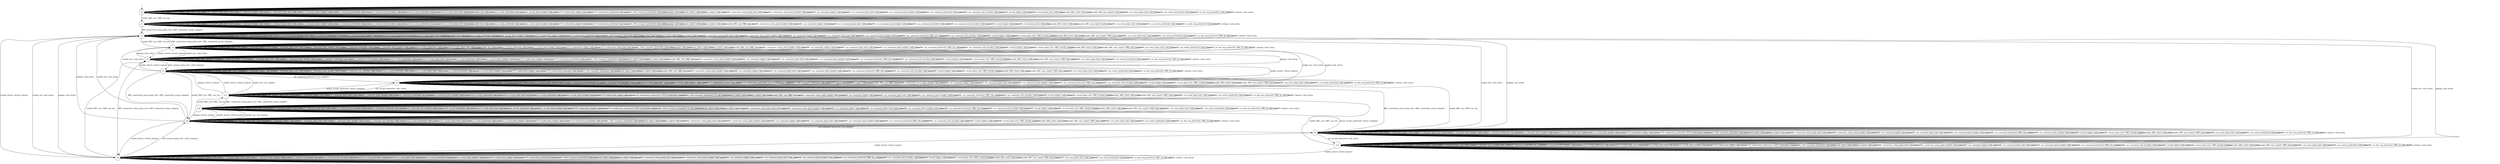 digraph g {
__start0 [label="" shape="none"];

	s0 [shape="circle" label="s0"];
	s1 [shape="circle" label="s1"];
	s2 [shape="circle" label="s2"];
	s3 [shape="circle" label="s3"];
	s4 [shape="circle" label="s4"];
	s5 [shape="circle" label="s5"];
	s6 [shape="circle" label="s6"];
	s7 [shape="circle" label="s7"];
	s8 [shape="circle" label="s8"];
	s9 [shape="circle" label="s9"];
	s10 [shape="circle" label="s10"];
	s11 [shape="circle" label="s11"];
	s12 [shape="circle" label="s12"];
	s0 -> s0 [label="enable_attach / null_action"];
	s0 -> s0 [label="identity_request_plain_text / null_action"];
	s0 -> s0 [label="auth_request_plain_text / null_action"];
	s0 -> s0 [label="sm_command_replay / null_action"];
	s0 -> s0 [label="sm_command_plain_text / null_action"];
	s0 -> s0 [label="sm_command_plain_header / null_action"];
	s0 -> s0 [label="sm_command_protected / null_action"];
	s0 -> s0 [label="sm_command_null_security / null_action"];
	s0 -> s0 [label="attach_accept_protected / null_action"];
	s0 -> s0 [label="attach_accept_plain_text / null_action"];
	s0 -> s0 [label="enable_tau / null_action"];
	s0 -> s0 [label="tau_accept_protected / null_action"];
	s0 -> s0 [label="tau_accept_plain_header / null_action"];
	s0 -> s0 [label="GUTI_reallocation_replay / null_action"];
	s0 -> s0 [label="GUTI_reallocation_protected / null_action"];
	s0 -> s0 [label="DL_NAS_transport_protected / null_action"];
	s0 -> s0 [label="paging / null_action"];
	s0 -> s0 [label="auth_reject / null_action"];
	s0 -> s0 [label="tau_reject / null_action"];
	s0 -> s1 [label="enable_RRC_con / RRC_con_req"];
	s0 -> s0 [label="RRC_connection_setup_plain_text / null_action"];
	s0 -> s0 [label="RRC_connection_setup_plain_header / null_action"];
	s0 -> s0 [label="RRC_sm_command_replay / null_action"];
	s0 -> s0 [label="RRC_sm_command_plain_text / null_action"];
	s0 -> s0 [label="RRC_sm_command_plain_header / null_action"];
	s0 -> s0 [label="RRC_sm_command_protected / null_action"];
	s0 -> s0 [label="RRC_sm_command_null_security / null_action"];
	s0 -> s0 [label="RRC_reconf_replay / null_action"];
	s0 -> s0 [label="RRC_reconf_plain_text / null_action"];
	s0 -> s0 [label="enable_RRC_reest / null_action"];
	s0 -> s0 [label="enable_RRC_mea_report / null_action"];
	s0 -> s0 [label="RRC_con_reest_plain_text / null_action"];
	s0 -> s0 [label="RRC_con_reeest_protected / null_action"];
	s0 -> s0 [label="RRC_ue_info_req_protected / null_action"];
	s0 -> s0 [label="RRC_release / null_action"];
	s1 -> s1 [label="enable_attach / null_action"];
	s1 -> s1 [label="identity_request_plain_text / null_action"];
	s1 -> s1 [label="auth_request_plain_text / null_action"];
	s1 -> s1 [label="sm_command_replay / null_action"];
	s1 -> s1 [label="sm_command_plain_text / null_action"];
	s1 -> s1 [label="sm_command_plain_header / null_action"];
	s1 -> s1 [label="sm_command_protected / null_action"];
	s1 -> s1 [label="sm_command_null_security / null_action"];
	s1 -> s1 [label="attach_accept_protected / null_action"];
	s1 -> s1 [label="attach_accept_plain_text / null_action"];
	s1 -> s1 [label="enable_tau / null_action"];
	s1 -> s1 [label="tau_accept_protected / null_action"];
	s1 -> s1 [label="tau_accept_plain_header / null_action"];
	s1 -> s1 [label="GUTI_reallocation_replay / null_action"];
	s1 -> s1 [label="GUTI_reallocation_protected / null_action"];
	s1 -> s1 [label="DL_NAS_transport_protected / null_action"];
	s1 -> s1 [label="paging / null_action"];
	s1 -> s1 [label="auth_reject / null_action"];
	s1 -> s1 [label="tau_reject / null_action"];
	s1 -> s1 [label="enable_RRC_con / RRC_con_req"];
	s1 -> s2 [label="RRC_connection_setup_plain_text / RRC_connection_setup_complete"];
	s1 -> s1 [label="RRC_connection_setup_plain_header / null_action"];
	s1 -> s1 [label="RRC_sm_command_replay / null_action"];
	s1 -> s1 [label="RRC_sm_command_plain_text / null_action"];
	s1 -> s1 [label="RRC_sm_command_plain_header / null_action"];
	s1 -> s1 [label="RRC_sm_command_protected / null_action"];
	s1 -> s1 [label="RRC_sm_command_null_security / null_action"];
	s1 -> s1 [label="RRC_reconf_replay / null_action"];
	s1 -> s1 [label="RRC_reconf_plain_text / null_action"];
	s1 -> s1 [label="enable_RRC_reest / null_action"];
	s1 -> s1 [label="enable_RRC_mea_report / null_action"];
	s1 -> s1 [label="RRC_con_reest_plain_text / null_action"];
	s1 -> s1 [label="RRC_con_reeest_protected / null_action"];
	s1 -> s1 [label="RRC_ue_info_req_protected / null_action"];
	s1 -> s1 [label="RRC_release / null_action"];
	s2 -> s4 [label="enable_attach / attach_request"];
	s2 -> s2 [label="identity_request_plain_text / null_action"];
	s2 -> s2 [label="auth_request_plain_text / null_action"];
	s2 -> s2 [label="sm_command_replay / null_action"];
	s2 -> s2 [label="sm_command_plain_text / null_action"];
	s2 -> s2 [label="sm_command_plain_header / null_action"];
	s2 -> s2 [label="sm_command_protected / null_action"];
	s2 -> s2 [label="sm_command_null_security / null_action"];
	s2 -> s2 [label="attach_accept_protected / null_action"];
	s2 -> s2 [label="attach_accept_plain_text / null_action"];
	s2 -> s2 [label="enable_tau / null_action"];
	s2 -> s2 [label="tau_accept_protected / null_action"];
	s2 -> s2 [label="tau_accept_plain_header / null_action"];
	s2 -> s2 [label="GUTI_reallocation_replay / null_action"];
	s2 -> s2 [label="GUTI_reallocation_protected / null_action"];
	s2 -> s2 [label="DL_NAS_transport_protected / null_action"];
	s2 -> s2 [label="paging / null_action"];
	s2 -> s2 [label="auth_reject / null_action"];
	s2 -> s2 [label="tau_reject / null_action"];
	s2 -> s3 [label="enable_RRC_con / RRC_con_req"];
	s2 -> s2 [label="RRC_connection_setup_plain_text / null_action"];
	s2 -> s2 [label="RRC_connection_setup_plain_header / null_action"];
	s2 -> s2 [label="RRC_sm_command_replay / null_action"];
	s2 -> s2 [label="RRC_sm_command_plain_text / null_action"];
	s2 -> s2 [label="RRC_sm_command_plain_header / null_action"];
	s2 -> s2 [label="RRC_sm_command_protected / RRC_sm_complete"];
	s2 -> s2 [label="RRC_sm_command_null_security / null_action"];
	s2 -> s2 [label="RRC_reconf_replay / null_action"];
	s2 -> s2 [label="RRC_reconf_plain_text / RRC_reconf_complete"];
	s2 -> s2 [label="enable_RRC_reest / null_action"];
	s2 -> s2 [label="enable_RRC_mea_report / RRC_mea_report"];
	s2 -> s2 [label="RRC_con_reest_plain_text / null_action"];
	s2 -> s2 [label="RRC_con_reeest_protected / null_action"];
	s2 -> s2 [label="RRC_ue_info_req_protected / RRC_ue_info_req"];
	s2 -> s2 [label="RRC_release / null_action"];
	s3 -> s5 [label="enable_attach / attach_request"];
	s3 -> s3 [label="identity_request_plain_text / null_action"];
	s3 -> s3 [label="auth_request_plain_text / null_action"];
	s3 -> s3 [label="sm_command_replay / null_action"];
	s3 -> s3 [label="sm_command_plain_text / null_action"];
	s3 -> s3 [label="sm_command_plain_header / null_action"];
	s3 -> s3 [label="sm_command_protected / null_action"];
	s3 -> s3 [label="sm_command_null_security / null_action"];
	s3 -> s3 [label="attach_accept_protected / null_action"];
	s3 -> s3 [label="attach_accept_plain_text / null_action"];
	s3 -> s3 [label="enable_tau / null_action"];
	s3 -> s3 [label="tau_accept_protected / null_action"];
	s3 -> s3 [label="tau_accept_plain_header / null_action"];
	s3 -> s3 [label="GUTI_reallocation_replay / null_action"];
	s3 -> s3 [label="GUTI_reallocation_protected / null_action"];
	s3 -> s3 [label="DL_NAS_transport_protected / null_action"];
	s3 -> s3 [label="paging / null_action"];
	s3 -> s3 [label="auth_reject / null_action"];
	s3 -> s3 [label="tau_reject / null_action"];
	s3 -> s3 [label="enable_RRC_con / RRC_con_req"];
	s3 -> s2 [label="RRC_connection_setup_plain_text / RRC_connection_setup_complete"];
	s3 -> s3 [label="RRC_connection_setup_plain_header / null_action"];
	s3 -> s3 [label="RRC_sm_command_replay / null_action"];
	s3 -> s3 [label="RRC_sm_command_plain_text / null_action"];
	s3 -> s3 [label="RRC_sm_command_plain_header / null_action"];
	s3 -> s3 [label="RRC_sm_command_protected / RRC_sm_complete"];
	s3 -> s3 [label="RRC_sm_command_null_security / null_action"];
	s3 -> s3 [label="RRC_reconf_replay / null_action"];
	s3 -> s3 [label="RRC_reconf_plain_text / RRC_reconf_complete"];
	s3 -> s3 [label="enable_RRC_reest / null_action"];
	s3 -> s3 [label="enable_RRC_mea_report / RRC_mea_report"];
	s3 -> s3 [label="RRC_con_reest_plain_text / null_action"];
	s3 -> s3 [label="RRC_con_reeest_protected / null_action"];
	s3 -> s3 [label="RRC_ue_info_req_protected / RRC_ue_info_req"];
	s3 -> s3 [label="RRC_release / null_action"];
	s4 -> s4 [label="enable_attach / attach_request"];
	s4 -> s4 [label="identity_request_plain_text / identity_response"];
	s4 -> s6 [label="auth_request_plain_text / auth_response"];
	s4 -> s4 [label="sm_command_replay / null_action"];
	s4 -> s4 [label="sm_command_plain_text / null_action"];
	s4 -> s4 [label="sm_command_plain_header / null_action"];
	s4 -> s4 [label="sm_command_protected / sm_reject"];
	s4 -> s4 [label="sm_command_null_security / null_action"];
	s4 -> s4 [label="attach_accept_protected / null_action"];
	s4 -> s4 [label="attach_accept_plain_text / null_action"];
	s4 -> s2 [label="enable_tau / null_action"];
	s4 -> s4 [label="tau_accept_protected / null_action"];
	s4 -> s4 [label="tau_accept_plain_header / null_action"];
	s4 -> s4 [label="GUTI_reallocation_replay / null_action"];
	s4 -> s4 [label="GUTI_reallocation_protected / null_action"];
	s4 -> s4 [label="DL_NAS_transport_protected / null_action"];
	s4 -> s2 [label="paging / null_action"];
	s4 -> s4 [label="auth_reject / null_action"];
	s4 -> s4 [label="tau_reject / null_action"];
	s4 -> s5 [label="enable_RRC_con / RRC_con_req"];
	s4 -> s4 [label="RRC_connection_setup_plain_text / null_action"];
	s4 -> s4 [label="RRC_connection_setup_plain_header / null_action"];
	s4 -> s4 [label="RRC_sm_command_replay / null_action"];
	s4 -> s4 [label="RRC_sm_command_plain_text / null_action"];
	s4 -> s4 [label="RRC_sm_command_plain_header / null_action"];
	s4 -> s4 [label="RRC_sm_command_protected / RRC_sm_complete"];
	s4 -> s4 [label="RRC_sm_command_null_security / null_action"];
	s4 -> s4 [label="RRC_reconf_replay / null_action"];
	s4 -> s4 [label="RRC_reconf_plain_text / RRC_reconf_complete"];
	s4 -> s4 [label="enable_RRC_reest / null_action"];
	s4 -> s4 [label="enable_RRC_mea_report / RRC_mea_report"];
	s4 -> s4 [label="RRC_con_reest_plain_text / null_action"];
	s4 -> s4 [label="RRC_con_reeest_protected / null_action"];
	s4 -> s4 [label="RRC_ue_info_req_protected / RRC_ue_info_req"];
	s4 -> s4 [label="RRC_release / null_action"];
	s5 -> s5 [label="enable_attach / attach_request"];
	s5 -> s5 [label="identity_request_plain_text / identity_response"];
	s5 -> s7 [label="auth_request_plain_text / auth_response"];
	s5 -> s5 [label="sm_command_replay / null_action"];
	s5 -> s5 [label="sm_command_plain_text / null_action"];
	s5 -> s5 [label="sm_command_plain_header / null_action"];
	s5 -> s5 [label="sm_command_protected / sm_reject"];
	s5 -> s5 [label="sm_command_null_security / null_action"];
	s5 -> s5 [label="attach_accept_protected / null_action"];
	s5 -> s5 [label="attach_accept_plain_text / null_action"];
	s5 -> s3 [label="enable_tau / null_action"];
	s5 -> s5 [label="tau_accept_protected / null_action"];
	s5 -> s5 [label="tau_accept_plain_header / null_action"];
	s5 -> s5 [label="GUTI_reallocation_replay / null_action"];
	s5 -> s5 [label="GUTI_reallocation_protected / null_action"];
	s5 -> s5 [label="DL_NAS_transport_protected / null_action"];
	s5 -> s3 [label="paging / null_action"];
	s5 -> s5 [label="auth_reject / null_action"];
	s5 -> s5 [label="tau_reject / null_action"];
	s5 -> s5 [label="enable_RRC_con / RRC_con_req"];
	s5 -> s4 [label="RRC_connection_setup_plain_text / RRC_connection_setup_complete"];
	s5 -> s5 [label="RRC_connection_setup_plain_header / null_action"];
	s5 -> s5 [label="RRC_sm_command_replay / null_action"];
	s5 -> s5 [label="RRC_sm_command_plain_text / null_action"];
	s5 -> s5 [label="RRC_sm_command_plain_header / null_action"];
	s5 -> s5 [label="RRC_sm_command_protected / RRC_sm_complete"];
	s5 -> s5 [label="RRC_sm_command_null_security / null_action"];
	s5 -> s5 [label="RRC_reconf_replay / null_action"];
	s5 -> s5 [label="RRC_reconf_plain_text / RRC_reconf_complete"];
	s5 -> s5 [label="enable_RRC_reest / null_action"];
	s5 -> s5 [label="enable_RRC_mea_report / RRC_mea_report"];
	s5 -> s5 [label="RRC_con_reest_plain_text / null_action"];
	s5 -> s5 [label="RRC_con_reeest_protected / null_action"];
	s5 -> s5 [label="RRC_ue_info_req_protected / RRC_ue_info_req"];
	s5 -> s5 [label="RRC_release / null_action"];
	s6 -> s4 [label="enable_attach / attach_request"];
	s6 -> s6 [label="identity_request_plain_text / identity_response"];
	s6 -> s6 [label="auth_request_plain_text / auth_response"];
	s6 -> s6 [label="sm_command_replay / null_action"];
	s6 -> s6 [label="sm_command_plain_text / null_action"];
	s6 -> s6 [label="sm_command_plain_header / null_action"];
	s6 -> s8 [label="sm_command_protected / sm_complete"];
	s6 -> s6 [label="sm_command_null_security / null_action"];
	s6 -> s6 [label="attach_accept_protected / null_action"];
	s6 -> s6 [label="attach_accept_plain_text / null_action"];
	s6 -> s2 [label="enable_tau / null_action"];
	s6 -> s6 [label="tau_accept_protected / null_action"];
	s6 -> s6 [label="tau_accept_plain_header / null_action"];
	s6 -> s6 [label="GUTI_reallocation_replay / null_action"];
	s6 -> s6 [label="GUTI_reallocation_protected / null_action"];
	s6 -> s6 [label="DL_NAS_transport_protected / null_action"];
	s6 -> s2 [label="paging / null_action"];
	s6 -> s6 [label="auth_reject / null_action"];
	s6 -> s6 [label="tau_reject / null_action"];
	s6 -> s7 [label="enable_RRC_con / RRC_con_req"];
	s6 -> s6 [label="RRC_connection_setup_plain_text / null_action"];
	s6 -> s6 [label="RRC_connection_setup_plain_header / null_action"];
	s6 -> s6 [label="RRC_sm_command_replay / null_action"];
	s6 -> s6 [label="RRC_sm_command_plain_text / null_action"];
	s6 -> s6 [label="RRC_sm_command_plain_header / null_action"];
	s6 -> s6 [label="RRC_sm_command_protected / RRC_sm_complete"];
	s6 -> s6 [label="RRC_sm_command_null_security / null_action"];
	s6 -> s6 [label="RRC_reconf_replay / null_action"];
	s6 -> s6 [label="RRC_reconf_plain_text / RRC_reconf_complete"];
	s6 -> s6 [label="enable_RRC_reest / null_action"];
	s6 -> s6 [label="enable_RRC_mea_report / RRC_mea_report"];
	s6 -> s6 [label="RRC_con_reest_plain_text / null_action"];
	s6 -> s6 [label="RRC_con_reeest_protected / null_action"];
	s6 -> s6 [label="RRC_ue_info_req_protected / RRC_ue_info_req"];
	s6 -> s6 [label="RRC_release / null_action"];
	s7 -> s5 [label="enable_attach / attach_request"];
	s7 -> s7 [label="identity_request_plain_text / identity_response"];
	s7 -> s7 [label="auth_request_plain_text / auth_response"];
	s7 -> s7 [label="sm_command_replay / null_action"];
	s7 -> s7 [label="sm_command_plain_text / null_action"];
	s7 -> s7 [label="sm_command_plain_header / null_action"];
	s7 -> s9 [label="sm_command_protected / sm_complete"];
	s7 -> s7 [label="sm_command_null_security / null_action"];
	s7 -> s7 [label="attach_accept_protected / null_action"];
	s7 -> s7 [label="attach_accept_plain_text / null_action"];
	s7 -> s3 [label="enable_tau / null_action"];
	s7 -> s7 [label="tau_accept_protected / null_action"];
	s7 -> s7 [label="tau_accept_plain_header / null_action"];
	s7 -> s7 [label="GUTI_reallocation_replay / null_action"];
	s7 -> s7 [label="GUTI_reallocation_protected / null_action"];
	s7 -> s7 [label="DL_NAS_transport_protected / null_action"];
	s7 -> s3 [label="paging / null_action"];
	s7 -> s7 [label="auth_reject / null_action"];
	s7 -> s7 [label="tau_reject / null_action"];
	s7 -> s7 [label="enable_RRC_con / RRC_con_req"];
	s7 -> s6 [label="RRC_connection_setup_plain_text / RRC_connection_setup_complete"];
	s7 -> s7 [label="RRC_connection_setup_plain_header / null_action"];
	s7 -> s7 [label="RRC_sm_command_replay / null_action"];
	s7 -> s7 [label="RRC_sm_command_plain_text / null_action"];
	s7 -> s7 [label="RRC_sm_command_plain_header / null_action"];
	s7 -> s7 [label="RRC_sm_command_protected / RRC_sm_complete"];
	s7 -> s7 [label="RRC_sm_command_null_security / null_action"];
	s7 -> s7 [label="RRC_reconf_replay / null_action"];
	s7 -> s7 [label="RRC_reconf_plain_text / RRC_reconf_complete"];
	s7 -> s7 [label="enable_RRC_reest / null_action"];
	s7 -> s7 [label="enable_RRC_mea_report / RRC_mea_report"];
	s7 -> s7 [label="RRC_con_reest_plain_text / null_action"];
	s7 -> s7 [label="RRC_con_reeest_protected / null_action"];
	s7 -> s7 [label="RRC_ue_info_req_protected / RRC_ue_info_req"];
	s7 -> s7 [label="RRC_release / null_action"];
	s8 -> s4 [label="enable_attach / attach_request"];
	s8 -> s8 [label="identity_request_plain_text / null_action"];
	s8 -> s8 [label="auth_request_plain_text / null_action"];
	s8 -> s8 [label="sm_command_replay / null_action"];
	s8 -> s8 [label="sm_command_plain_text / null_action"];
	s8 -> s8 [label="sm_command_plain_header / null_action"];
	s8 -> s8 [label="sm_command_protected / sm_complete"];
	s8 -> s8 [label="sm_command_null_security / null_action"];
	s8 -> s10 [label="attach_accept_protected / attach_complete"];
	s8 -> s8 [label="attach_accept_plain_text / null_action"];
	s8 -> s2 [label="enable_tau / null_action"];
	s8 -> s12 [label="tau_accept_protected / null_action"];
	s8 -> s8 [label="tau_accept_plain_header / null_action"];
	s8 -> s8 [label="GUTI_reallocation_replay / null_action"];
	s8 -> s8 [label="GUTI_reallocation_protected / GUTI_reallocation_complete"];
	s8 -> s8 [label="DL_NAS_transport_protected / null_action"];
	s8 -> s2 [label="paging / null_action"];
	s8 -> s8 [label="auth_reject / null_action"];
	s8 -> s8 [label="tau_reject / null_action"];
	s8 -> s9 [label="enable_RRC_con / RRC_con_req"];
	s8 -> s8 [label="RRC_connection_setup_plain_text / null_action"];
	s8 -> s8 [label="RRC_connection_setup_plain_header / null_action"];
	s8 -> s8 [label="RRC_sm_command_replay / null_action"];
	s8 -> s8 [label="RRC_sm_command_plain_text / null_action"];
	s8 -> s8 [label="RRC_sm_command_plain_header / null_action"];
	s8 -> s8 [label="RRC_sm_command_protected / RRC_sm_complete"];
	s8 -> s8 [label="RRC_sm_command_null_security / null_action"];
	s8 -> s8 [label="RRC_reconf_replay / null_action"];
	s8 -> s8 [label="RRC_reconf_plain_text / RRC_reconf_complete"];
	s8 -> s8 [label="enable_RRC_reest / null_action"];
	s8 -> s8 [label="enable_RRC_mea_report / RRC_mea_report"];
	s8 -> s8 [label="RRC_con_reest_plain_text / null_action"];
	s8 -> s8 [label="RRC_con_reeest_protected / null_action"];
	s8 -> s8 [label="RRC_ue_info_req_protected / RRC_ue_info_req"];
	s8 -> s8 [label="RRC_release / null_action"];
	s9 -> s5 [label="enable_attach / attach_request"];
	s9 -> s9 [label="identity_request_plain_text / null_action"];
	s9 -> s9 [label="auth_request_plain_text / null_action"];
	s9 -> s9 [label="sm_command_replay / null_action"];
	s9 -> s9 [label="sm_command_plain_text / null_action"];
	s9 -> s9 [label="sm_command_plain_header / null_action"];
	s9 -> s9 [label="sm_command_protected / sm_complete"];
	s9 -> s9 [label="sm_command_null_security / null_action"];
	s9 -> s11 [label="attach_accept_protected / attach_complete"];
	s9 -> s9 [label="attach_accept_plain_text / null_action"];
	s9 -> s3 [label="enable_tau / null_action"];
	s9 -> s11 [label="tau_accept_protected / null_action"];
	s9 -> s9 [label="tau_accept_plain_header / null_action"];
	s9 -> s9 [label="GUTI_reallocation_replay / null_action"];
	s9 -> s9 [label="GUTI_reallocation_protected / GUTI_reallocation_complete"];
	s9 -> s9 [label="DL_NAS_transport_protected / null_action"];
	s9 -> s3 [label="paging / null_action"];
	s9 -> s9 [label="auth_reject / null_action"];
	s9 -> s9 [label="tau_reject / null_action"];
	s9 -> s9 [label="enable_RRC_con / RRC_con_req"];
	s9 -> s8 [label="RRC_connection_setup_plain_text / RRC_connection_setup_complete"];
	s9 -> s9 [label="RRC_connection_setup_plain_header / null_action"];
	s9 -> s9 [label="RRC_sm_command_replay / null_action"];
	s9 -> s9 [label="RRC_sm_command_plain_text / null_action"];
	s9 -> s9 [label="RRC_sm_command_plain_header / null_action"];
	s9 -> s9 [label="RRC_sm_command_protected / RRC_sm_complete"];
	s9 -> s9 [label="RRC_sm_command_null_security / null_action"];
	s9 -> s9 [label="RRC_reconf_replay / null_action"];
	s9 -> s9 [label="RRC_reconf_plain_text / RRC_reconf_complete"];
	s9 -> s9 [label="enable_RRC_reest / null_action"];
	s9 -> s9 [label="enable_RRC_mea_report / RRC_mea_report"];
	s9 -> s9 [label="RRC_con_reest_plain_text / null_action"];
	s9 -> s9 [label="RRC_con_reeest_protected / null_action"];
	s9 -> s9 [label="RRC_ue_info_req_protected / RRC_ue_info_req"];
	s9 -> s9 [label="RRC_release / null_action"];
	s10 -> s6 [label="enable_attach / attach_request"];
	s10 -> s10 [label="identity_request_plain_text / null_action"];
	s10 -> s10 [label="auth_request_plain_text / null_action"];
	s10 -> s10 [label="sm_command_replay / null_action"];
	s10 -> s10 [label="sm_command_plain_text / null_action"];
	s10 -> s10 [label="sm_command_plain_header / null_action"];
	s10 -> s10 [label="sm_command_protected / sm_complete"];
	s10 -> s10 [label="sm_command_null_security / null_action"];
	s10 -> s10 [label="attach_accept_protected / null_action"];
	s10 -> s10 [label="attach_accept_plain_text / null_action"];
	s10 -> s6 [label="enable_tau / tau_request"];
	s10 -> s10 [label="tau_accept_protected / null_action"];
	s10 -> s10 [label="tau_accept_plain_header / null_action"];
	s10 -> s10 [label="GUTI_reallocation_replay / null_action"];
	s10 -> s10 [label="GUTI_reallocation_protected / GUTI_reallocation_complete"];
	s10 -> s10 [label="DL_NAS_transport_protected / UL_nas_transport"];
	s10 -> s6 [label="paging / service_request"];
	s10 -> s10 [label="auth_reject / null_action"];
	s10 -> s10 [label="tau_reject / null_action"];
	s10 -> s11 [label="enable_RRC_con / RRC_con_req"];
	s10 -> s10 [label="RRC_connection_setup_plain_text / null_action"];
	s10 -> s10 [label="RRC_connection_setup_plain_header / null_action"];
	s10 -> s10 [label="RRC_sm_command_replay / null_action"];
	s10 -> s10 [label="RRC_sm_command_plain_text / null_action"];
	s10 -> s10 [label="RRC_sm_command_plain_header / null_action"];
	s10 -> s10 [label="RRC_sm_command_protected / RRC_sm_complete"];
	s10 -> s10 [label="RRC_sm_command_null_security / null_action"];
	s10 -> s10 [label="RRC_reconf_replay / null_action"];
	s10 -> s10 [label="RRC_reconf_plain_text / RRC_reconf_complete"];
	s10 -> s10 [label="enable_RRC_reest / null_action"];
	s10 -> s10 [label="enable_RRC_mea_report / RRC_mea_report"];
	s10 -> s10 [label="RRC_con_reest_plain_text / null_action"];
	s10 -> s10 [label="RRC_con_reeest_protected / null_action"];
	s10 -> s10 [label="RRC_ue_info_req_protected / RRC_ue_info_req"];
	s10 -> s10 [label="RRC_release / null_action"];
	s11 -> s7 [label="enable_attach / attach_request"];
	s11 -> s11 [label="identity_request_plain_text / null_action"];
	s11 -> s11 [label="auth_request_plain_text / null_action"];
	s11 -> s11 [label="sm_command_replay / null_action"];
	s11 -> s11 [label="sm_command_plain_text / null_action"];
	s11 -> s11 [label="sm_command_plain_header / null_action"];
	s11 -> s11 [label="sm_command_protected / sm_complete"];
	s11 -> s11 [label="sm_command_null_security / null_action"];
	s11 -> s11 [label="attach_accept_protected / null_action"];
	s11 -> s11 [label="attach_accept_plain_text / null_action"];
	s11 -> s7 [label="enable_tau / tau_request"];
	s11 -> s11 [label="tau_accept_protected / null_action"];
	s11 -> s11 [label="tau_accept_plain_header / null_action"];
	s11 -> s11 [label="GUTI_reallocation_replay / null_action"];
	s11 -> s11 [label="GUTI_reallocation_protected / GUTI_reallocation_complete"];
	s11 -> s11 [label="DL_NAS_transport_protected / UL_nas_transport"];
	s11 -> s7 [label="paging / service_request"];
	s11 -> s11 [label="auth_reject / null_action"];
	s11 -> s11 [label="tau_reject / null_action"];
	s11 -> s11 [label="enable_RRC_con / RRC_con_req"];
	s11 -> s10 [label="RRC_connection_setup_plain_text / RRC_connection_setup_complete"];
	s11 -> s11 [label="RRC_connection_setup_plain_header / null_action"];
	s11 -> s11 [label="RRC_sm_command_replay / null_action"];
	s11 -> s11 [label="RRC_sm_command_plain_text / null_action"];
	s11 -> s11 [label="RRC_sm_command_plain_header / null_action"];
	s11 -> s11 [label="RRC_sm_command_protected / RRC_sm_complete"];
	s11 -> s11 [label="RRC_sm_command_null_security / null_action"];
	s11 -> s11 [label="RRC_reconf_replay / null_action"];
	s11 -> s11 [label="RRC_reconf_plain_text / RRC_reconf_complete"];
	s11 -> s11 [label="enable_RRC_reest / null_action"];
	s11 -> s11 [label="enable_RRC_mea_report / RRC_mea_report"];
	s11 -> s11 [label="RRC_con_reest_plain_text / null_action"];
	s11 -> s11 [label="RRC_con_reeest_protected / null_action"];
	s11 -> s11 [label="RRC_ue_info_req_protected / RRC_ue_info_req"];
	s11 -> s11 [label="RRC_release / null_action"];
	s12 -> s4 [label="enable_attach / attach_request"];
	s12 -> s12 [label="identity_request_plain_text / null_action"];
	s12 -> s12 [label="auth_request_plain_text / null_action"];
	s12 -> s12 [label="sm_command_replay / null_action"];
	s12 -> s12 [label="sm_command_plain_text / null_action"];
	s12 -> s12 [label="sm_command_plain_header / null_action"];
	s12 -> s12 [label="sm_command_protected / sm_complete"];
	s12 -> s12 [label="sm_command_null_security / null_action"];
	s12 -> s12 [label="attach_accept_protected / null_action"];
	s12 -> s12 [label="attach_accept_plain_text / null_action"];
	s12 -> s2 [label="enable_tau / null_action"];
	s12 -> s12 [label="tau_accept_protected / null_action"];
	s12 -> s12 [label="tau_accept_plain_header / null_action"];
	s12 -> s12 [label="GUTI_reallocation_replay / null_action"];
	s12 -> s12 [label="GUTI_reallocation_protected / GUTI_reallocation_complete"];
	s12 -> s12 [label="DL_NAS_transport_protected / null_action"];
	s12 -> s2 [label="paging / null_action"];
	s12 -> s12 [label="auth_reject / null_action"];
	s12 -> s12 [label="tau_reject / null_action"];
	s12 -> s11 [label="enable_RRC_con / RRC_con_req"];
	s12 -> s12 [label="RRC_connection_setup_plain_text / null_action"];
	s12 -> s12 [label="RRC_connection_setup_plain_header / null_action"];
	s12 -> s12 [label="RRC_sm_command_replay / null_action"];
	s12 -> s12 [label="RRC_sm_command_plain_text / null_action"];
	s12 -> s12 [label="RRC_sm_command_plain_header / null_action"];
	s12 -> s12 [label="RRC_sm_command_protected / RRC_sm_complete"];
	s12 -> s12 [label="RRC_sm_command_null_security / null_action"];
	s12 -> s12 [label="RRC_reconf_replay / null_action"];
	s12 -> s12 [label="RRC_reconf_plain_text / RRC_reconf_complete"];
	s12 -> s12 [label="enable_RRC_reest / null_action"];
	s12 -> s12 [label="enable_RRC_mea_report / RRC_mea_report"];
	s12 -> s12 [label="RRC_con_reest_plain_text / null_action"];
	s12 -> s12 [label="RRC_con_reeest_protected / null_action"];
	s12 -> s12 [label="RRC_ue_info_req_protected / RRC_ue_info_req"];
	s12 -> s12 [label="RRC_release / null_action"];

__start0 -> s0;
}
